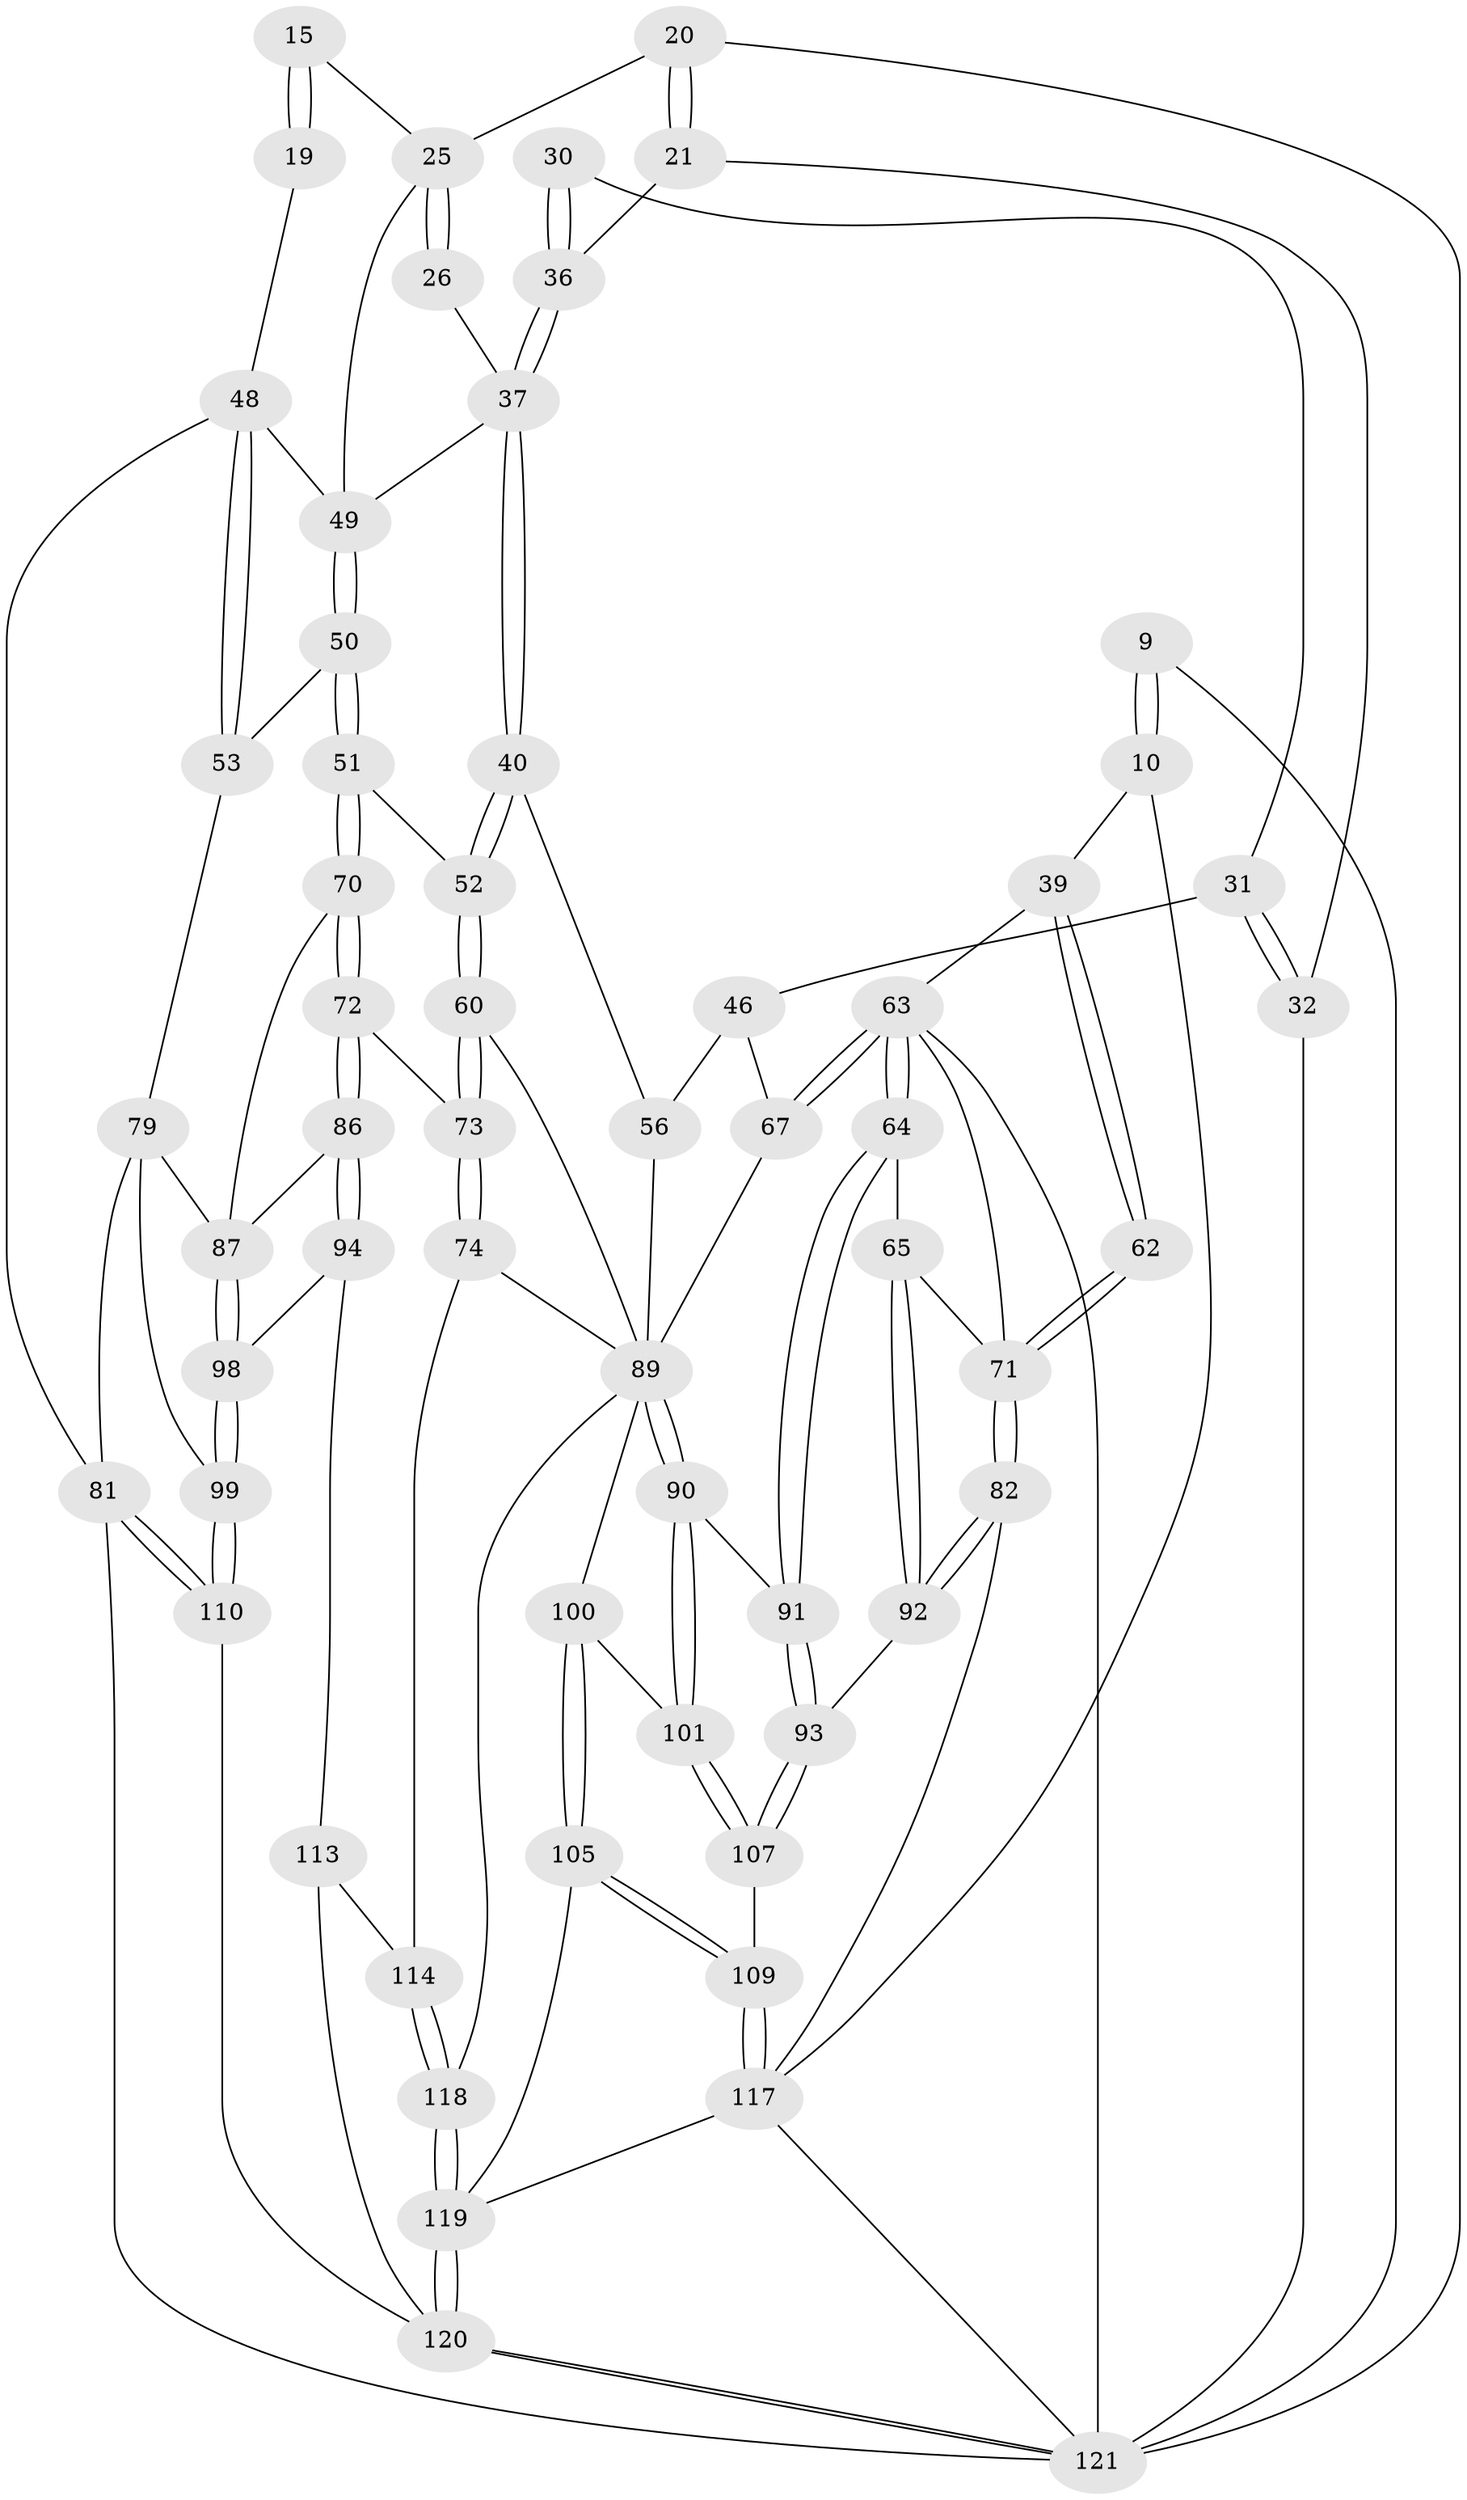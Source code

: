 // original degree distribution, {3: 0.024793388429752067, 5: 0.5041322314049587, 4: 0.2396694214876033, 6: 0.23140495867768596}
// Generated by graph-tools (version 1.1) at 2025/04/03/04/25 22:04:54]
// undirected, 60 vertices, 141 edges
graph export_dot {
graph [start="1"]
  node [color=gray90,style=filled];
  9 [pos="+0.0324104453980624+0.07168733211333864",super="+5"];
  10 [pos="+0+0"];
  15 [pos="+0.8027650305081377+0.0676960290360362",super="+14"];
  19 [pos="+0.8785531718430136+0.22282498503132747"];
  20 [pos="+0.5739521682364948+0.06822848446954487",super="+11"];
  21 [pos="+0.5461490304451373+0.11493607875005185"];
  25 [pos="+0.7126422239202969+0.18365981967395464",super="+24"];
  26 [pos="+0.7281931296678362+0.23014401070137858"];
  30 [pos="+0.5565070140724593+0.2643212759651008"];
  31 [pos="+0.4872459033535895+0.3041748412786418"];
  32 [pos="+0.37000516481411594+0.2992324218392442",super="+22"];
  36 [pos="+0.6328508656256074+0.3739488396541042",super="+28+29"];
  37 [pos="+0.6389691695544937+0.40544954818434803",super="+35"];
  39 [pos="+0+0.2896759500255366"];
  40 [pos="+0.6355308274203393+0.4154927610826872"];
  46 [pos="+0.46461387881214183+0.42462919991221154",super="+42"];
  48 [pos="+0.827752888888764+0.4099005616408222",super="+17+18"];
  49 [pos="+0.7746475084395681+0.40594514598372494",super="+34"];
  50 [pos="+0.7619594818663017+0.5053193698907734"];
  51 [pos="+0.7276037803077972+0.5139784147225276"];
  52 [pos="+0.639552485794454+0.44017788130277336"];
  53 [pos="+0.8102514461523125+0.5052474149211271"];
  56 [pos="+0.49977350220529587+0.4321231139337645",super="+41"];
  60 [pos="+0.5531559172797862+0.5392987959990851"];
  62 [pos="+0+0.461948119384737"];
  63 [pos="+0.2264782404514912+0.6027314383161034",super="+44+45+43+38"];
  64 [pos="+0.21657604949201+0.6107550799589577"];
  65 [pos="+0.14386249315851676+0.6101235996369737"];
  67 [pos="+0.31406454972282194+0.6016028606315467",super="+59"];
  70 [pos="+0.7191208549548745+0.5558542725514217"];
  71 [pos="+0+0.6349065270545279",super="+66+61"];
  72 [pos="+0.6676387161422515+0.6359604107860788"];
  73 [pos="+0.629612175385617+0.6403167561519174"];
  74 [pos="+0.5782159844881406+0.7012535091272839"];
  79 [pos="+0.8793537186195881+0.6654441065840048",super="+68+55+78"];
  81 [pos="+1+0.75614332291917",super="+77+54"];
  82 [pos="+0+0.7634419939883348"];
  86 [pos="+0.7279281449378919+0.697382633573147"];
  87 [pos="+0.8462863333952573+0.6750557003088089",super="+85"];
  89 [pos="+0.33313704325119053+0.6265384468866064",super="+88"];
  90 [pos="+0.29640010688048996+0.7348447550072345"];
  91 [pos="+0.2389724140415987+0.6946336559837246"];
  92 [pos="+0.05920158032633074+0.6838340962238965"];
  93 [pos="+0.1783379711261359+0.7560782818371585"];
  94 [pos="+0.7553946073926584+0.7583032217589902"];
  98 [pos="+0.7602213462703846+0.7577413979979846"];
  99 [pos="+0.8636765462472313+0.7973128077937077"];
  100 [pos="+0.34150280650685344+0.7659818958374357"];
  101 [pos="+0.3049458544590331+0.7463049752149826"];
  105 [pos="+0.3621773468031715+0.8627410794998693"];
  107 [pos="+0.1918372246792529+0.8239313375813566"];
  109 [pos="+0.2561494916893814+0.9472745246081964",super="+108"];
  110 [pos="+0.8667085795121963+0.857667120133173"];
  113 [pos="+0.6358513142732342+0.8851202425986445",super="+96+95"];
  114 [pos="+0.6136545033828679+0.8897251373970771",super="+106"];
  117 [pos="+0.2312356409183777+1",super="+84+83"];
  118 [pos="+0.5376596687083033+1",super="+103+102"];
  119 [pos="+0.5299178739585+1",super="+116"];
  120 [pos="+0.736845492157169+1",super="+115+112+111"];
  121 [pos="+1+1",super="+80+6+33"];
  9 -- 10 [weight=2];
  9 -- 10;
  9 -- 121 [weight=2];
  10 -- 39;
  10 -- 117;
  15 -- 19 [weight=2];
  15 -- 19;
  15 -- 25;
  19 -- 48;
  20 -- 21;
  20 -- 21;
  20 -- 25 [weight=2];
  20 -- 121;
  21 -- 32;
  21 -- 36;
  25 -- 26 [weight=2];
  25 -- 26;
  25 -- 49;
  26 -- 37;
  30 -- 31;
  30 -- 36 [weight=2];
  30 -- 36;
  31 -- 32;
  31 -- 32;
  31 -- 46;
  32 -- 121 [weight=2];
  36 -- 37 [weight=2];
  36 -- 37;
  37 -- 40;
  37 -- 40;
  37 -- 49;
  39 -- 62;
  39 -- 62;
  39 -- 63;
  40 -- 52;
  40 -- 52;
  40 -- 56;
  46 -- 56 [weight=2];
  46 -- 67;
  48 -- 49 [weight=2];
  48 -- 53;
  48 -- 53;
  48 -- 81;
  49 -- 50;
  49 -- 50;
  50 -- 51;
  50 -- 51;
  50 -- 53;
  51 -- 52;
  51 -- 70;
  51 -- 70;
  52 -- 60;
  52 -- 60;
  53 -- 79;
  56 -- 89;
  60 -- 73;
  60 -- 73;
  60 -- 89;
  62 -- 71 [weight=2];
  62 -- 71;
  63 -- 64;
  63 -- 64;
  63 -- 67 [weight=2];
  63 -- 67;
  63 -- 121 [weight=2];
  63 -- 71;
  64 -- 65;
  64 -- 91;
  64 -- 91;
  65 -- 92;
  65 -- 92;
  65 -- 71;
  67 -- 89 [weight=2];
  70 -- 72;
  70 -- 72;
  70 -- 87;
  71 -- 82;
  71 -- 82;
  72 -- 73;
  72 -- 86;
  72 -- 86;
  73 -- 74;
  73 -- 74;
  74 -- 114;
  74 -- 89;
  79 -- 87 [weight=2];
  79 -- 81 [weight=2];
  79 -- 99;
  81 -- 110;
  81 -- 110;
  81 -- 121 [weight=2];
  82 -- 92;
  82 -- 92;
  82 -- 117;
  86 -- 94;
  86 -- 94;
  86 -- 87;
  87 -- 98;
  87 -- 98;
  89 -- 90;
  89 -- 90;
  89 -- 100;
  89 -- 118;
  90 -- 91;
  90 -- 101;
  90 -- 101;
  91 -- 93;
  91 -- 93;
  92 -- 93;
  93 -- 107;
  93 -- 107;
  94 -- 98;
  94 -- 113;
  98 -- 99;
  98 -- 99;
  99 -- 110;
  99 -- 110;
  100 -- 101;
  100 -- 105;
  100 -- 105;
  101 -- 107;
  101 -- 107;
  105 -- 109;
  105 -- 109;
  105 -- 119;
  107 -- 109;
  109 -- 117 [weight=2];
  109 -- 117;
  110 -- 120;
  113 -- 114 [weight=2];
  113 -- 120 [weight=2];
  114 -- 118 [weight=2];
  114 -- 118;
  117 -- 121;
  117 -- 119;
  118 -- 119 [weight=2];
  118 -- 119;
  119 -- 120;
  119 -- 120;
  120 -- 121 [weight=2];
  120 -- 121;
}
